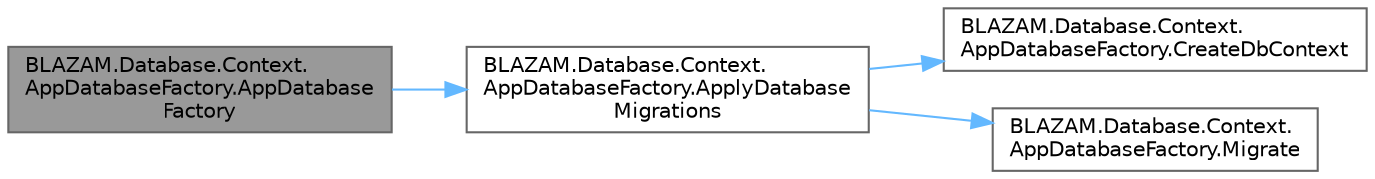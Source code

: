 digraph "BLAZAM.Database.Context.AppDatabaseFactory.AppDatabaseFactory"
{
 // LATEX_PDF_SIZE
  bgcolor="transparent";
  edge [fontname=Helvetica,fontsize=10,labelfontname=Helvetica,labelfontsize=10];
  node [fontname=Helvetica,fontsize=10,shape=box,height=0.2,width=0.4];
  rankdir="LR";
  Node1 [id="Node000001",label="BLAZAM.Database.Context.\lAppDatabaseFactory.AppDatabase\lFactory",height=0.2,width=0.4,color="gray40", fillcolor="grey60", style="filled", fontcolor="black",tooltip="Creates a new factory with the supplied configuration and ApplicationInfo"];
  Node1 -> Node2 [id="edge4_Node000001_Node000002",color="steelblue1",style="solid",tooltip=" "];
  Node2 [id="Node000002",label="BLAZAM.Database.Context.\lAppDatabaseFactory.ApplyDatabase\lMigrations",height=0.2,width=0.4,color="grey40", fillcolor="white", style="filled",URL="$class_b_l_a_z_a_m_1_1_database_1_1_context_1_1_app_database_factory.html#a87e9d7d3cf0acef0b0223b6eb80c2418",tooltip="Applies all pending database migrations."];
  Node2 -> Node3 [id="edge5_Node000002_Node000003",color="steelblue1",style="solid",tooltip=" "];
  Node3 [id="Node000003",label="BLAZAM.Database.Context.\lAppDatabaseFactory.CreateDbContext",height=0.2,width=0.4,color="grey40", fillcolor="white", style="filled",URL="$class_b_l_a_z_a_m_1_1_database_1_1_context_1_1_app_database_factory.html#af510f5ac0769d1fee380783b1fbf85c8",tooltip="Creates a new application DbContext based on the configured DatabaseType and DBConnectionString in ap..."];
  Node2 -> Node4 [id="edge6_Node000002_Node000004",color="steelblue1",style="solid",tooltip=" "];
  Node4 [id="Node000004",label="BLAZAM.Database.Context.\lAppDatabaseFactory.Migrate",height=0.2,width=0.4,color="grey40", fillcolor="white", style="filled",URL="$class_b_l_a_z_a_m_1_1_database_1_1_context_1_1_app_database_factory.html#a12343486fde0b108e74b4b7c7315f1fb",tooltip="Applies any pending migrations for the context to the database. Will create the database if it does n..."];
}
